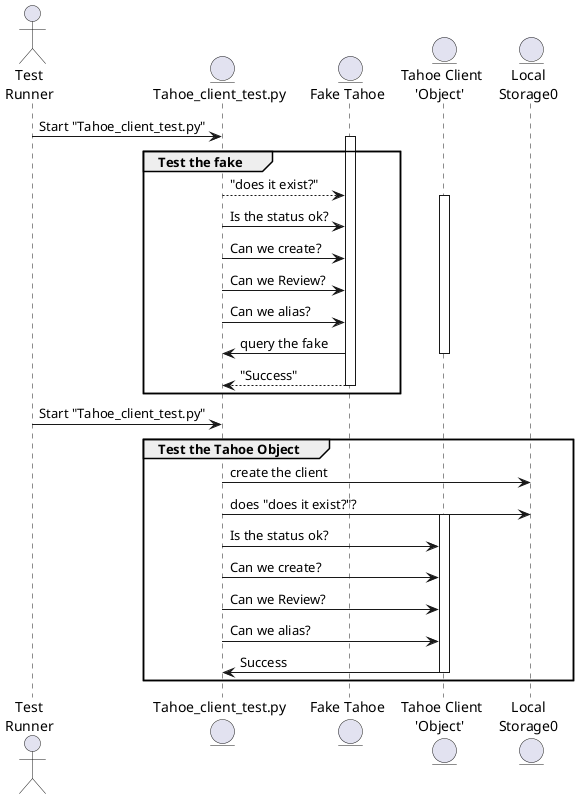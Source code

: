 @startuml
skinparam Shadowing false

actor "Test\nRunner" as pytest
entity "Tahoe_client_test.py" as user
entity "Fake Tahoe" as app
entity "Tahoe Client\n'Object' " as tahoe
entity "Local\nStorage0" as disk

pytest -> user : Start "Tahoe_client_test.py"

group Test the fake
activate app
user --> app : "does it exist?"
    activate tahoe
    user-> app : Is the status ok?
    user-> app : Can we create?
    user-> app : Can we Review?
    user-> app: Can we alias?
    app ->  user : query the fake
    deactivate tahoe
app --> user : "Success"
deactivate app
end
pytest -> user : Start "Tahoe_client_test.py"

group Test the Tahoe Object
user -> disk : create the client
user -> disk : does "does it exist?"?
    activate tahoe
    user-> tahoe : Is the status ok?
    user-> tahoe : Can we create?
    user-> tahoe : Can we Review?
    user-> tahoe: Can we alias?
    tahoe ->  user : Success
    deactivate tahoe
end
@enduml